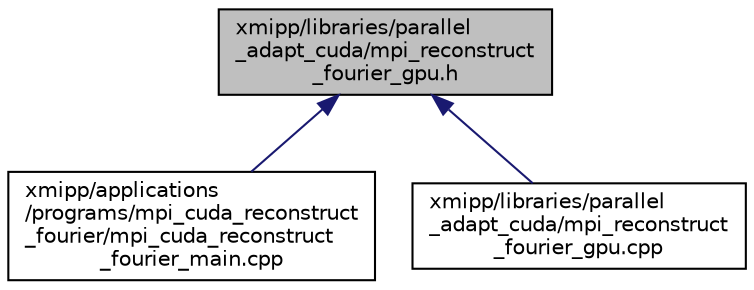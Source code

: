 digraph "xmipp/libraries/parallel_adapt_cuda/mpi_reconstruct_fourier_gpu.h"
{
  edge [fontname="Helvetica",fontsize="10",labelfontname="Helvetica",labelfontsize="10"];
  node [fontname="Helvetica",fontsize="10",shape=record];
  Node89 [label="xmipp/libraries/parallel\l_adapt_cuda/mpi_reconstruct\l_fourier_gpu.h",height=0.2,width=0.4,color="black", fillcolor="grey75", style="filled", fontcolor="black"];
  Node89 -> Node90 [dir="back",color="midnightblue",fontsize="10",style="solid",fontname="Helvetica"];
  Node90 [label="xmipp/applications\l/programs/mpi_cuda_reconstruct\l_fourier/mpi_cuda_reconstruct\l_fourier_main.cpp",height=0.2,width=0.4,color="black", fillcolor="white", style="filled",URL="$mpi__cuda__reconstruct__fourier__main_8cpp.html"];
  Node89 -> Node91 [dir="back",color="midnightblue",fontsize="10",style="solid",fontname="Helvetica"];
  Node91 [label="xmipp/libraries/parallel\l_adapt_cuda/mpi_reconstruct\l_fourier_gpu.cpp",height=0.2,width=0.4,color="black", fillcolor="white", style="filled",URL="$mpi__reconstruct__fourier__gpu_8cpp.html"];
}
